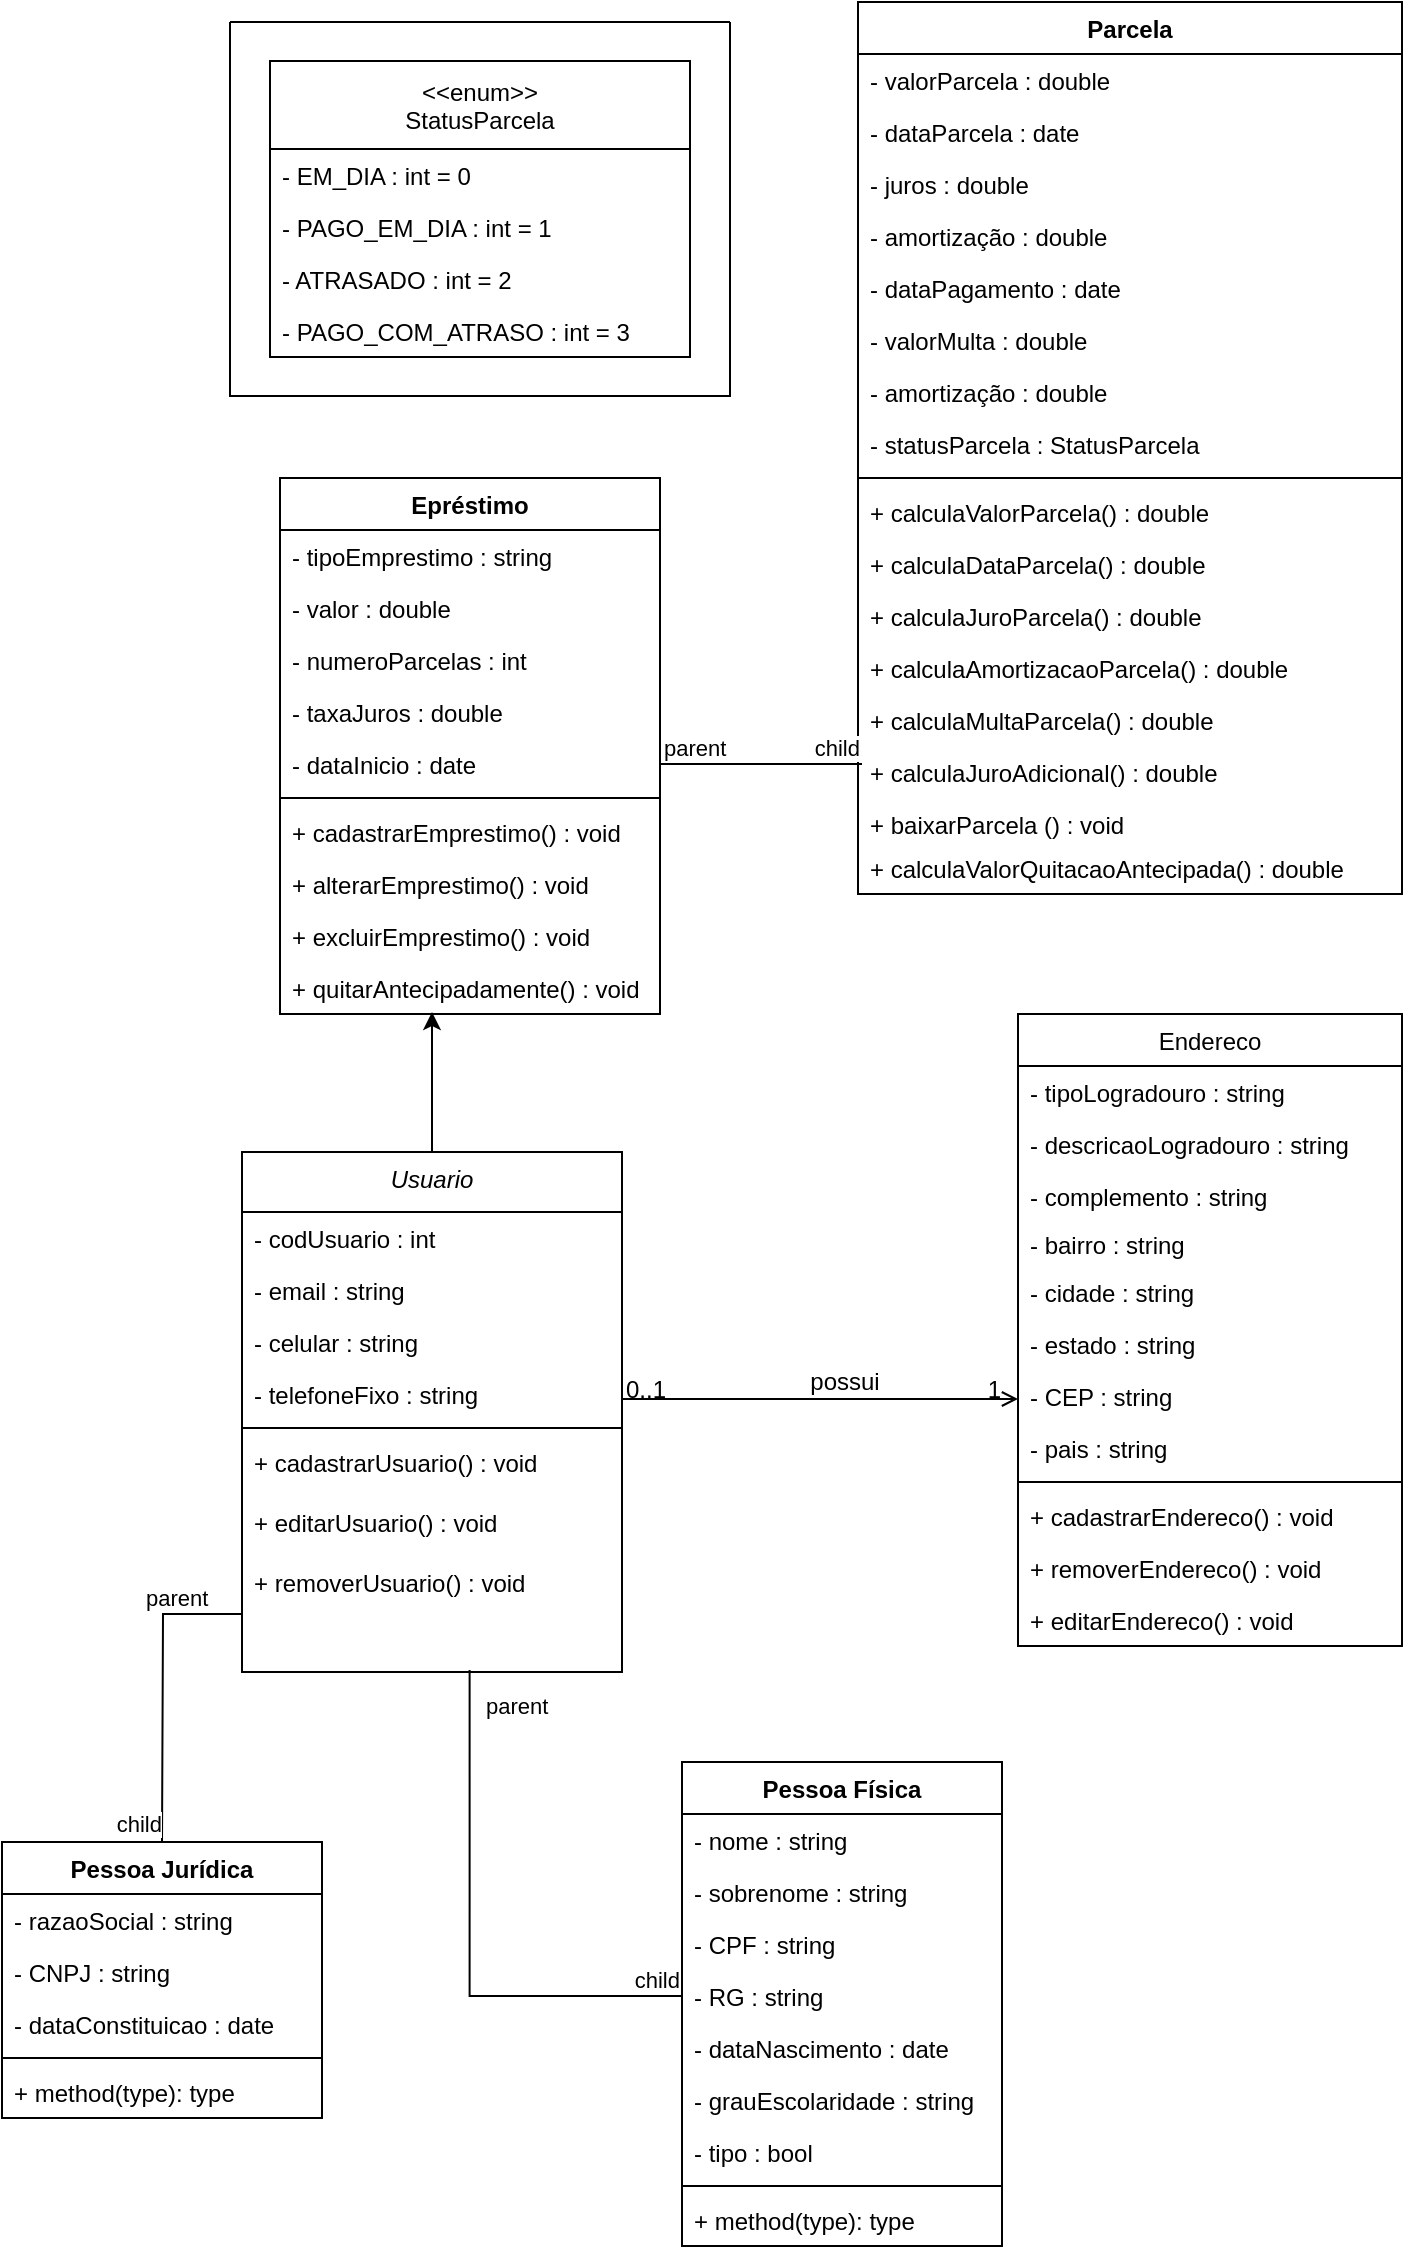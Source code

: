 <mxfile version="20.3.0" type="device"><diagram id="C5RBs43oDa-KdzZeNtuy" name="Page-1"><mxGraphModel dx="1585" dy="1071" grid="1" gridSize="10" guides="1" tooltips="1" connect="1" arrows="1" fold="1" page="1" pageScale="1" pageWidth="827" pageHeight="1169" math="0" shadow="0"><root><mxCell id="WIyWlLk6GJQsqaUBKTNV-0"/><mxCell id="WIyWlLk6GJQsqaUBKTNV-1" parent="WIyWlLk6GJQsqaUBKTNV-0"/><mxCell id="VuPrJuUqhK7-ZOrMeJwK-95" style="edgeStyle=orthogonalEdgeStyle;rounded=0;orthogonalLoop=1;jettySize=auto;html=1;entryX=0.4;entryY=0.962;entryDx=0;entryDy=0;entryPerimeter=0;" edge="1" parent="WIyWlLk6GJQsqaUBKTNV-1" source="zkfFHV4jXpPFQw0GAbJ--0" target="VuPrJuUqhK7-ZOrMeJwK-78"><mxGeometry relative="1" as="geometry"/></mxCell><mxCell id="zkfFHV4jXpPFQw0GAbJ--0" value="Usuario" style="swimlane;fontStyle=2;align=center;verticalAlign=top;childLayout=stackLayout;horizontal=1;startSize=30;horizontalStack=0;resizeParent=1;resizeLast=0;collapsible=1;marginBottom=0;rounded=0;shadow=0;strokeWidth=1;" parent="WIyWlLk6GJQsqaUBKTNV-1" vertex="1"><mxGeometry x="130" y="585" width="190" height="260" as="geometry"><mxRectangle x="230" y="140" width="160" height="26" as="alternateBounds"/></mxGeometry></mxCell><mxCell id="VuPrJuUqhK7-ZOrMeJwK-3" value="- codUsuario : int" style="text;align=left;verticalAlign=top;spacingLeft=4;spacingRight=4;overflow=hidden;rotatable=0;points=[[0,0.5],[1,0.5]];portConstraint=eastwest;" vertex="1" parent="zkfFHV4jXpPFQw0GAbJ--0"><mxGeometry y="30" width="190" height="26" as="geometry"/></mxCell><mxCell id="VuPrJuUqhK7-ZOrMeJwK-98" value="- email : string" style="text;align=left;verticalAlign=top;spacingLeft=4;spacingRight=4;overflow=hidden;rotatable=0;points=[[0,0.5],[1,0.5]];portConstraint=eastwest;" vertex="1" parent="zkfFHV4jXpPFQw0GAbJ--0"><mxGeometry y="56" width="190" height="26" as="geometry"/></mxCell><mxCell id="VuPrJuUqhK7-ZOrMeJwK-2" value="- celular : string" style="text;align=left;verticalAlign=top;spacingLeft=4;spacingRight=4;overflow=hidden;rotatable=0;points=[[0,0.5],[1,0.5]];portConstraint=eastwest;" vertex="1" parent="zkfFHV4jXpPFQw0GAbJ--0"><mxGeometry y="82" width="190" height="26" as="geometry"/></mxCell><mxCell id="VuPrJuUqhK7-ZOrMeJwK-9" value="- telefoneFixo : string" style="text;align=left;verticalAlign=top;spacingLeft=4;spacingRight=4;overflow=hidden;rotatable=0;points=[[0,0.5],[1,0.5]];portConstraint=eastwest;" vertex="1" parent="zkfFHV4jXpPFQw0GAbJ--0"><mxGeometry y="108" width="190" height="26" as="geometry"/></mxCell><mxCell id="zkfFHV4jXpPFQw0GAbJ--4" value="" style="line;html=1;strokeWidth=1;align=left;verticalAlign=middle;spacingTop=-1;spacingLeft=3;spacingRight=3;rotatable=0;labelPosition=right;points=[];portConstraint=eastwest;" parent="zkfFHV4jXpPFQw0GAbJ--0" vertex="1"><mxGeometry y="134" width="190" height="8" as="geometry"/></mxCell><mxCell id="zkfFHV4jXpPFQw0GAbJ--5" value="+ cadastrarUsuario() : void" style="text;align=left;verticalAlign=top;spacingLeft=4;spacingRight=4;overflow=hidden;rotatable=0;points=[[0,0.5],[1,0.5]];portConstraint=eastwest;" parent="zkfFHV4jXpPFQw0GAbJ--0" vertex="1"><mxGeometry y="142" width="190" height="30" as="geometry"/></mxCell><mxCell id="VuPrJuUqhK7-ZOrMeJwK-39" value="+ editarUsuario() : void" style="text;align=left;verticalAlign=top;spacingLeft=4;spacingRight=4;overflow=hidden;rotatable=0;points=[[0,0.5],[1,0.5]];portConstraint=eastwest;" vertex="1" parent="zkfFHV4jXpPFQw0GAbJ--0"><mxGeometry y="172" width="190" height="30" as="geometry"/></mxCell><mxCell id="VuPrJuUqhK7-ZOrMeJwK-40" value="+ removerUsuario() : void" style="text;align=left;verticalAlign=top;spacingLeft=4;spacingRight=4;overflow=hidden;rotatable=0;points=[[0,0.5],[1,0.5]];portConstraint=eastwest;" vertex="1" parent="zkfFHV4jXpPFQw0GAbJ--0"><mxGeometry y="202" width="190" height="58" as="geometry"/></mxCell><mxCell id="zkfFHV4jXpPFQw0GAbJ--17" value="Endereco" style="swimlane;fontStyle=0;align=center;verticalAlign=top;childLayout=stackLayout;horizontal=1;startSize=26;horizontalStack=0;resizeParent=1;resizeLast=0;collapsible=1;marginBottom=0;rounded=0;shadow=0;strokeWidth=1;" parent="WIyWlLk6GJQsqaUBKTNV-1" vertex="1"><mxGeometry x="518" y="516" width="192" height="316" as="geometry"><mxRectangle x="550" y="140" width="160" height="26" as="alternateBounds"/></mxGeometry></mxCell><mxCell id="VuPrJuUqhK7-ZOrMeJwK-48" value="- tipoLogradouro : string" style="text;align=left;verticalAlign=top;spacingLeft=4;spacingRight=4;overflow=hidden;rotatable=0;points=[[0,0.5],[1,0.5]];portConstraint=eastwest;" vertex="1" parent="zkfFHV4jXpPFQw0GAbJ--17"><mxGeometry y="26" width="192" height="26" as="geometry"/></mxCell><mxCell id="zkfFHV4jXpPFQw0GAbJ--18" value="- descricaoLogradouro : string" style="text;align=left;verticalAlign=top;spacingLeft=4;spacingRight=4;overflow=hidden;rotatable=0;points=[[0,0.5],[1,0.5]];portConstraint=eastwest;" parent="zkfFHV4jXpPFQw0GAbJ--17" vertex="1"><mxGeometry y="52" width="192" height="26" as="geometry"/></mxCell><mxCell id="VuPrJuUqhK7-ZOrMeJwK-44" value="- complemento : string" style="text;align=left;verticalAlign=top;spacingLeft=4;spacingRight=4;overflow=hidden;rotatable=0;points=[[0,0.5],[1,0.5]];portConstraint=eastwest;" vertex="1" parent="zkfFHV4jXpPFQw0GAbJ--17"><mxGeometry y="78" width="192" height="24" as="geometry"/></mxCell><mxCell id="VuPrJuUqhK7-ZOrMeJwK-45" value="- bairro : string" style="text;align=left;verticalAlign=top;spacingLeft=4;spacingRight=4;overflow=hidden;rotatable=0;points=[[0,0.5],[1,0.5]];portConstraint=eastwest;" vertex="1" parent="zkfFHV4jXpPFQw0GAbJ--17"><mxGeometry y="102" width="192" height="24" as="geometry"/></mxCell><mxCell id="zkfFHV4jXpPFQw0GAbJ--19" value="- cidade : string" style="text;align=left;verticalAlign=top;spacingLeft=4;spacingRight=4;overflow=hidden;rotatable=0;points=[[0,0.5],[1,0.5]];portConstraint=eastwest;rounded=0;shadow=0;html=0;" parent="zkfFHV4jXpPFQw0GAbJ--17" vertex="1"><mxGeometry y="126" width="192" height="26" as="geometry"/></mxCell><mxCell id="zkfFHV4jXpPFQw0GAbJ--20" value="- estado : string" style="text;align=left;verticalAlign=top;spacingLeft=4;spacingRight=4;overflow=hidden;rotatable=0;points=[[0,0.5],[1,0.5]];portConstraint=eastwest;rounded=0;shadow=0;html=0;" parent="zkfFHV4jXpPFQw0GAbJ--17" vertex="1"><mxGeometry y="152" width="192" height="26" as="geometry"/></mxCell><mxCell id="zkfFHV4jXpPFQw0GAbJ--21" value="- CEP : string" style="text;align=left;verticalAlign=top;spacingLeft=4;spacingRight=4;overflow=hidden;rotatable=0;points=[[0,0.5],[1,0.5]];portConstraint=eastwest;rounded=0;shadow=0;html=0;" parent="zkfFHV4jXpPFQw0GAbJ--17" vertex="1"><mxGeometry y="178" width="192" height="26" as="geometry"/></mxCell><mxCell id="zkfFHV4jXpPFQw0GAbJ--22" value="- pais : string" style="text;align=left;verticalAlign=top;spacingLeft=4;spacingRight=4;overflow=hidden;rotatable=0;points=[[0,0.5],[1,0.5]];portConstraint=eastwest;rounded=0;shadow=0;html=0;" parent="zkfFHV4jXpPFQw0GAbJ--17" vertex="1"><mxGeometry y="204" width="192" height="26" as="geometry"/></mxCell><mxCell id="zkfFHV4jXpPFQw0GAbJ--23" value="" style="line;html=1;strokeWidth=1;align=left;verticalAlign=middle;spacingTop=-1;spacingLeft=3;spacingRight=3;rotatable=0;labelPosition=right;points=[];portConstraint=eastwest;" parent="zkfFHV4jXpPFQw0GAbJ--17" vertex="1"><mxGeometry y="230" width="192" height="8" as="geometry"/></mxCell><mxCell id="zkfFHV4jXpPFQw0GAbJ--24" value="+ cadastrarEndereco() : void" style="text;align=left;verticalAlign=top;spacingLeft=4;spacingRight=4;overflow=hidden;rotatable=0;points=[[0,0.5],[1,0.5]];portConstraint=eastwest;" parent="zkfFHV4jXpPFQw0GAbJ--17" vertex="1"><mxGeometry y="238" width="192" height="26" as="geometry"/></mxCell><mxCell id="zkfFHV4jXpPFQw0GAbJ--25" value="+ removerEndereco() : void" style="text;align=left;verticalAlign=top;spacingLeft=4;spacingRight=4;overflow=hidden;rotatable=0;points=[[0,0.5],[1,0.5]];portConstraint=eastwest;" parent="zkfFHV4jXpPFQw0GAbJ--17" vertex="1"><mxGeometry y="264" width="192" height="26" as="geometry"/></mxCell><mxCell id="VuPrJuUqhK7-ZOrMeJwK-49" value="+ editarEndereco() : void" style="text;align=left;verticalAlign=top;spacingLeft=4;spacingRight=4;overflow=hidden;rotatable=0;points=[[0,0.5],[1,0.5]];portConstraint=eastwest;" vertex="1" parent="zkfFHV4jXpPFQw0GAbJ--17"><mxGeometry y="290" width="192" height="26" as="geometry"/></mxCell><mxCell id="zkfFHV4jXpPFQw0GAbJ--26" value="" style="endArrow=open;shadow=0;strokeWidth=1;rounded=0;endFill=1;edgeStyle=elbowEdgeStyle;elbow=vertical;" parent="WIyWlLk6GJQsqaUBKTNV-1" source="zkfFHV4jXpPFQw0GAbJ--0" target="zkfFHV4jXpPFQw0GAbJ--17" edge="1"><mxGeometry x="0.5" y="41" relative="1" as="geometry"><mxPoint x="330" y="657" as="sourcePoint"/><mxPoint x="490" y="657" as="targetPoint"/><mxPoint x="-40" y="32" as="offset"/></mxGeometry></mxCell><mxCell id="zkfFHV4jXpPFQw0GAbJ--27" value="0..1" style="resizable=0;align=left;verticalAlign=bottom;labelBackgroundColor=none;fontSize=12;" parent="zkfFHV4jXpPFQw0GAbJ--26" connectable="0" vertex="1"><mxGeometry x="-1" relative="1" as="geometry"><mxPoint y="4" as="offset"/></mxGeometry></mxCell><mxCell id="zkfFHV4jXpPFQw0GAbJ--28" value="1" style="resizable=0;align=right;verticalAlign=bottom;labelBackgroundColor=none;fontSize=12;" parent="zkfFHV4jXpPFQw0GAbJ--26" connectable="0" vertex="1"><mxGeometry x="1" relative="1" as="geometry"><mxPoint x="-7" y="4" as="offset"/></mxGeometry></mxCell><mxCell id="zkfFHV4jXpPFQw0GAbJ--29" value="possui" style="text;html=1;resizable=0;points=[];;align=center;verticalAlign=middle;labelBackgroundColor=none;rounded=0;shadow=0;strokeWidth=1;fontSize=12;" parent="zkfFHV4jXpPFQw0GAbJ--26" vertex="1" connectable="0"><mxGeometry x="0.5" y="49" relative="1" as="geometry"><mxPoint x="-38" y="40" as="offset"/></mxGeometry></mxCell><mxCell id="VuPrJuUqhK7-ZOrMeJwK-24" value="Pessoa Jurídica" style="swimlane;fontStyle=1;align=center;verticalAlign=top;childLayout=stackLayout;horizontal=1;startSize=26;horizontalStack=0;resizeParent=1;resizeParentMax=0;resizeLast=0;collapsible=1;marginBottom=0;" vertex="1" parent="WIyWlLk6GJQsqaUBKTNV-1"><mxGeometry x="10" y="930" width="160" height="138" as="geometry"/></mxCell><mxCell id="VuPrJuUqhK7-ZOrMeJwK-38" value="- razaoSocial : string" style="text;strokeColor=none;fillColor=none;align=left;verticalAlign=top;spacingLeft=4;spacingRight=4;overflow=hidden;rotatable=0;points=[[0,0.5],[1,0.5]];portConstraint=eastwest;" vertex="1" parent="VuPrJuUqhK7-ZOrMeJwK-24"><mxGeometry y="26" width="160" height="26" as="geometry"/></mxCell><mxCell id="VuPrJuUqhK7-ZOrMeJwK-34" value="- CNPJ : string" style="text;strokeColor=none;fillColor=none;align=left;verticalAlign=top;spacingLeft=4;spacingRight=4;overflow=hidden;rotatable=0;points=[[0,0.5],[1,0.5]];portConstraint=eastwest;" vertex="1" parent="VuPrJuUqhK7-ZOrMeJwK-24"><mxGeometry y="52" width="160" height="26" as="geometry"/></mxCell><mxCell id="VuPrJuUqhK7-ZOrMeJwK-25" value="- dataConstituicao : date" style="text;strokeColor=none;fillColor=none;align=left;verticalAlign=top;spacingLeft=4;spacingRight=4;overflow=hidden;rotatable=0;points=[[0,0.5],[1,0.5]];portConstraint=eastwest;" vertex="1" parent="VuPrJuUqhK7-ZOrMeJwK-24"><mxGeometry y="78" width="160" height="26" as="geometry"/></mxCell><mxCell id="VuPrJuUqhK7-ZOrMeJwK-26" value="" style="line;strokeWidth=1;fillColor=none;align=left;verticalAlign=middle;spacingTop=-1;spacingLeft=3;spacingRight=3;rotatable=0;labelPosition=right;points=[];portConstraint=eastwest;strokeColor=inherit;" vertex="1" parent="VuPrJuUqhK7-ZOrMeJwK-24"><mxGeometry y="104" width="160" height="8" as="geometry"/></mxCell><mxCell id="VuPrJuUqhK7-ZOrMeJwK-27" value="+ method(type): type" style="text;strokeColor=none;fillColor=none;align=left;verticalAlign=top;spacingLeft=4;spacingRight=4;overflow=hidden;rotatable=0;points=[[0,0.5],[1,0.5]];portConstraint=eastwest;" vertex="1" parent="VuPrJuUqhK7-ZOrMeJwK-24"><mxGeometry y="112" width="160" height="26" as="geometry"/></mxCell><mxCell id="VuPrJuUqhK7-ZOrMeJwK-28" value="Pessoa Física" style="swimlane;fontStyle=1;align=center;verticalAlign=top;childLayout=stackLayout;horizontal=1;startSize=26;horizontalStack=0;resizeParent=1;resizeParentMax=0;resizeLast=0;collapsible=1;marginBottom=0;" vertex="1" parent="WIyWlLk6GJQsqaUBKTNV-1"><mxGeometry x="350" y="890" width="160" height="242" as="geometry"/></mxCell><mxCell id="VuPrJuUqhK7-ZOrMeJwK-32" value="- nome : string" style="text;strokeColor=none;fillColor=none;align=left;verticalAlign=top;spacingLeft=4;spacingRight=4;overflow=hidden;rotatable=0;points=[[0,0.5],[1,0.5]];portConstraint=eastwest;" vertex="1" parent="VuPrJuUqhK7-ZOrMeJwK-28"><mxGeometry y="26" width="160" height="26" as="geometry"/></mxCell><mxCell id="VuPrJuUqhK7-ZOrMeJwK-37" value="- sobrenome : string" style="text;strokeColor=none;fillColor=none;align=left;verticalAlign=top;spacingLeft=4;spacingRight=4;overflow=hidden;rotatable=0;points=[[0,0.5],[1,0.5]];portConstraint=eastwest;" vertex="1" parent="VuPrJuUqhK7-ZOrMeJwK-28"><mxGeometry y="52" width="160" height="26" as="geometry"/></mxCell><mxCell id="VuPrJuUqhK7-ZOrMeJwK-36" value="- CPF : string" style="text;strokeColor=none;fillColor=none;align=left;verticalAlign=top;spacingLeft=4;spacingRight=4;overflow=hidden;rotatable=0;points=[[0,0.5],[1,0.5]];portConstraint=eastwest;" vertex="1" parent="VuPrJuUqhK7-ZOrMeJwK-28"><mxGeometry y="78" width="160" height="26" as="geometry"/></mxCell><mxCell id="VuPrJuUqhK7-ZOrMeJwK-33" value="- RG : string" style="text;strokeColor=none;fillColor=none;align=left;verticalAlign=top;spacingLeft=4;spacingRight=4;overflow=hidden;rotatable=0;points=[[0,0.5],[1,0.5]];portConstraint=eastwest;" vertex="1" parent="VuPrJuUqhK7-ZOrMeJwK-28"><mxGeometry y="104" width="160" height="26" as="geometry"/></mxCell><mxCell id="VuPrJuUqhK7-ZOrMeJwK-35" value="- dataNascimento : date" style="text;strokeColor=none;fillColor=none;align=left;verticalAlign=top;spacingLeft=4;spacingRight=4;overflow=hidden;rotatable=0;points=[[0,0.5],[1,0.5]];portConstraint=eastwest;" vertex="1" parent="VuPrJuUqhK7-ZOrMeJwK-28"><mxGeometry y="130" width="160" height="26" as="geometry"/></mxCell><mxCell id="VuPrJuUqhK7-ZOrMeJwK-63" value="- grauEscolaridade : string" style="text;strokeColor=none;fillColor=none;align=left;verticalAlign=top;spacingLeft=4;spacingRight=4;overflow=hidden;rotatable=0;points=[[0,0.5],[1,0.5]];portConstraint=eastwest;" vertex="1" parent="VuPrJuUqhK7-ZOrMeJwK-28"><mxGeometry y="156" width="160" height="26" as="geometry"/></mxCell><mxCell id="VuPrJuUqhK7-ZOrMeJwK-29" value="- tipo : bool" style="text;strokeColor=none;fillColor=none;align=left;verticalAlign=top;spacingLeft=4;spacingRight=4;overflow=hidden;rotatable=0;points=[[0,0.5],[1,0.5]];portConstraint=eastwest;" vertex="1" parent="VuPrJuUqhK7-ZOrMeJwK-28"><mxGeometry y="182" width="160" height="26" as="geometry"/></mxCell><mxCell id="VuPrJuUqhK7-ZOrMeJwK-30" value="" style="line;strokeWidth=1;fillColor=none;align=left;verticalAlign=middle;spacingTop=-1;spacingLeft=3;spacingRight=3;rotatable=0;labelPosition=right;points=[];portConstraint=eastwest;strokeColor=inherit;" vertex="1" parent="VuPrJuUqhK7-ZOrMeJwK-28"><mxGeometry y="208" width="160" height="8" as="geometry"/></mxCell><mxCell id="VuPrJuUqhK7-ZOrMeJwK-31" value="+ method(type): type" style="text;strokeColor=none;fillColor=none;align=left;verticalAlign=top;spacingLeft=4;spacingRight=4;overflow=hidden;rotatable=0;points=[[0,0.5],[1,0.5]];portConstraint=eastwest;" vertex="1" parent="VuPrJuUqhK7-ZOrMeJwK-28"><mxGeometry y="216" width="160" height="26" as="geometry"/></mxCell><mxCell id="VuPrJuUqhK7-ZOrMeJwK-52" value="Epréstimo" style="swimlane;fontStyle=1;align=center;verticalAlign=top;childLayout=stackLayout;horizontal=1;startSize=26;horizontalStack=0;resizeParent=1;resizeParentMax=0;resizeLast=0;collapsible=1;marginBottom=0;" vertex="1" parent="WIyWlLk6GJQsqaUBKTNV-1"><mxGeometry x="149" y="248" width="190" height="268" as="geometry"/></mxCell><mxCell id="VuPrJuUqhK7-ZOrMeJwK-53" value="- tipoEmprestimo : string" style="text;strokeColor=none;fillColor=none;align=left;verticalAlign=top;spacingLeft=4;spacingRight=4;overflow=hidden;rotatable=0;points=[[0,0.5],[1,0.5]];portConstraint=eastwest;" vertex="1" parent="VuPrJuUqhK7-ZOrMeJwK-52"><mxGeometry y="26" width="190" height="26" as="geometry"/></mxCell><mxCell id="VuPrJuUqhK7-ZOrMeJwK-58" value="- valor : double " style="text;strokeColor=none;fillColor=none;align=left;verticalAlign=top;spacingLeft=4;spacingRight=4;overflow=hidden;rotatable=0;points=[[0,0.5],[1,0.5]];portConstraint=eastwest;" vertex="1" parent="VuPrJuUqhK7-ZOrMeJwK-52"><mxGeometry y="52" width="190" height="26" as="geometry"/></mxCell><mxCell id="VuPrJuUqhK7-ZOrMeJwK-59" value="- numeroParcelas : int" style="text;strokeColor=none;fillColor=none;align=left;verticalAlign=top;spacingLeft=4;spacingRight=4;overflow=hidden;rotatable=0;points=[[0,0.5],[1,0.5]];portConstraint=eastwest;" vertex="1" parent="VuPrJuUqhK7-ZOrMeJwK-52"><mxGeometry y="78" width="190" height="26" as="geometry"/></mxCell><mxCell id="VuPrJuUqhK7-ZOrMeJwK-62" value="- taxaJuros : double" style="text;strokeColor=none;fillColor=none;align=left;verticalAlign=top;spacingLeft=4;spacingRight=4;overflow=hidden;rotatable=0;points=[[0,0.5],[1,0.5]];portConstraint=eastwest;" vertex="1" parent="VuPrJuUqhK7-ZOrMeJwK-52"><mxGeometry y="104" width="190" height="26" as="geometry"/></mxCell><mxCell id="VuPrJuUqhK7-ZOrMeJwK-60" value="- dataInicio : date" style="text;strokeColor=none;fillColor=none;align=left;verticalAlign=top;spacingLeft=4;spacingRight=4;overflow=hidden;rotatable=0;points=[[0,0.5],[1,0.5]];portConstraint=eastwest;" vertex="1" parent="VuPrJuUqhK7-ZOrMeJwK-52"><mxGeometry y="130" width="190" height="26" as="geometry"/></mxCell><mxCell id="VuPrJuUqhK7-ZOrMeJwK-54" value="" style="line;strokeWidth=1;fillColor=none;align=left;verticalAlign=middle;spacingTop=-1;spacingLeft=3;spacingRight=3;rotatable=0;labelPosition=right;points=[];portConstraint=eastwest;strokeColor=inherit;" vertex="1" parent="VuPrJuUqhK7-ZOrMeJwK-52"><mxGeometry y="156" width="190" height="8" as="geometry"/></mxCell><mxCell id="VuPrJuUqhK7-ZOrMeJwK-55" value="+ cadastrarEmprestimo() : void" style="text;strokeColor=none;fillColor=none;align=left;verticalAlign=top;spacingLeft=4;spacingRight=4;overflow=hidden;rotatable=0;points=[[0,0.5],[1,0.5]];portConstraint=eastwest;" vertex="1" parent="VuPrJuUqhK7-ZOrMeJwK-52"><mxGeometry y="164" width="190" height="26" as="geometry"/></mxCell><mxCell id="VuPrJuUqhK7-ZOrMeJwK-77" value="+ alterarEmprestimo() : void" style="text;strokeColor=none;fillColor=none;align=left;verticalAlign=top;spacingLeft=4;spacingRight=4;overflow=hidden;rotatable=0;points=[[0,0.5],[1,0.5]];portConstraint=eastwest;" vertex="1" parent="VuPrJuUqhK7-ZOrMeJwK-52"><mxGeometry y="190" width="190" height="26" as="geometry"/></mxCell><mxCell id="VuPrJuUqhK7-ZOrMeJwK-97" value="+ excluirEmprestimo() : void" style="text;strokeColor=none;fillColor=none;align=left;verticalAlign=top;spacingLeft=4;spacingRight=4;overflow=hidden;rotatable=0;points=[[0,0.5],[1,0.5]];portConstraint=eastwest;" vertex="1" parent="VuPrJuUqhK7-ZOrMeJwK-52"><mxGeometry y="216" width="190" height="26" as="geometry"/></mxCell><mxCell id="VuPrJuUqhK7-ZOrMeJwK-78" value="+ quitarAntecipadamente() : void" style="text;strokeColor=none;fillColor=none;align=left;verticalAlign=top;spacingLeft=4;spacingRight=4;overflow=hidden;rotatable=0;points=[[0,0.5],[1,0.5]];portConstraint=eastwest;" vertex="1" parent="VuPrJuUqhK7-ZOrMeJwK-52"><mxGeometry y="242" width="190" height="26" as="geometry"/></mxCell><mxCell id="VuPrJuUqhK7-ZOrMeJwK-64" value="Parcela" style="swimlane;fontStyle=1;align=center;verticalAlign=top;childLayout=stackLayout;horizontal=1;startSize=26;horizontalStack=0;resizeParent=1;resizeParentMax=0;resizeLast=0;collapsible=1;marginBottom=0;" vertex="1" parent="WIyWlLk6GJQsqaUBKTNV-1"><mxGeometry x="438" y="10" width="272" height="446" as="geometry"/></mxCell><mxCell id="VuPrJuUqhK7-ZOrMeJwK-57" value="- valorParcela : double &#10;" style="text;strokeColor=none;fillColor=none;align=left;verticalAlign=top;spacingLeft=4;spacingRight=4;overflow=hidden;rotatable=0;points=[[0,0.5],[1,0.5]];portConstraint=eastwest;" vertex="1" parent="VuPrJuUqhK7-ZOrMeJwK-64"><mxGeometry y="26" width="272" height="26" as="geometry"/></mxCell><mxCell id="VuPrJuUqhK7-ZOrMeJwK-61" value="- dataParcela : date" style="text;strokeColor=none;fillColor=none;align=left;verticalAlign=top;spacingLeft=4;spacingRight=4;overflow=hidden;rotatable=0;points=[[0,0.5],[1,0.5]];portConstraint=eastwest;" vertex="1" parent="VuPrJuUqhK7-ZOrMeJwK-64"><mxGeometry y="52" width="272" height="26" as="geometry"/></mxCell><mxCell id="VuPrJuUqhK7-ZOrMeJwK-67" value="- juros : double" style="text;strokeColor=none;fillColor=none;align=left;verticalAlign=top;spacingLeft=4;spacingRight=4;overflow=hidden;rotatable=0;points=[[0,0.5],[1,0.5]];portConstraint=eastwest;" vertex="1" parent="VuPrJuUqhK7-ZOrMeJwK-64"><mxGeometry y="78" width="272" height="26" as="geometry"/></mxCell><mxCell id="VuPrJuUqhK7-ZOrMeJwK-68" value="- amortização : double" style="text;strokeColor=none;fillColor=none;align=left;verticalAlign=top;spacingLeft=4;spacingRight=4;overflow=hidden;rotatable=0;points=[[0,0.5],[1,0.5]];portConstraint=eastwest;" vertex="1" parent="VuPrJuUqhK7-ZOrMeJwK-64"><mxGeometry y="104" width="272" height="26" as="geometry"/></mxCell><mxCell id="VuPrJuUqhK7-ZOrMeJwK-74" value="- dataPagamento : date" style="text;strokeColor=none;fillColor=none;align=left;verticalAlign=top;spacingLeft=4;spacingRight=4;overflow=hidden;rotatable=0;points=[[0,0.5],[1,0.5]];portConstraint=eastwest;" vertex="1" parent="VuPrJuUqhK7-ZOrMeJwK-64"><mxGeometry y="130" width="272" height="26" as="geometry"/></mxCell><mxCell id="VuPrJuUqhK7-ZOrMeJwK-71" value="- valorMulta : double" style="text;strokeColor=none;fillColor=none;align=left;verticalAlign=top;spacingLeft=4;spacingRight=4;overflow=hidden;rotatable=0;points=[[0,0.5],[1,0.5]];portConstraint=eastwest;" vertex="1" parent="VuPrJuUqhK7-ZOrMeJwK-64"><mxGeometry y="156" width="272" height="26" as="geometry"/></mxCell><mxCell id="VuPrJuUqhK7-ZOrMeJwK-87" value="- amortização : double" style="text;strokeColor=none;fillColor=none;align=left;verticalAlign=top;spacingLeft=4;spacingRight=4;overflow=hidden;rotatable=0;points=[[0,0.5],[1,0.5]];portConstraint=eastwest;" vertex="1" parent="VuPrJuUqhK7-ZOrMeJwK-64"><mxGeometry y="182" width="272" height="26" as="geometry"/></mxCell><mxCell id="VuPrJuUqhK7-ZOrMeJwK-79" value="- statusParcela : StatusParcela" style="text;strokeColor=none;fillColor=none;align=left;verticalAlign=top;spacingLeft=4;spacingRight=4;overflow=hidden;rotatable=0;points=[[0,0.5],[1,0.5]];portConstraint=eastwest;" vertex="1" parent="VuPrJuUqhK7-ZOrMeJwK-64"><mxGeometry y="208" width="272" height="26" as="geometry"/></mxCell><mxCell id="VuPrJuUqhK7-ZOrMeJwK-72" value="" style="line;strokeWidth=1;fillColor=none;align=left;verticalAlign=middle;spacingTop=-1;spacingLeft=3;spacingRight=3;rotatable=0;labelPosition=right;points=[];portConstraint=eastwest;strokeColor=inherit;" vertex="1" parent="VuPrJuUqhK7-ZOrMeJwK-64"><mxGeometry y="234" width="272" height="8" as="geometry"/></mxCell><mxCell id="VuPrJuUqhK7-ZOrMeJwK-80" value="+ calculaValorParcela() : double" style="text;strokeColor=none;fillColor=none;align=left;verticalAlign=top;spacingLeft=4;spacingRight=4;overflow=hidden;rotatable=0;points=[[0,0.5],[1,0.5]];portConstraint=eastwest;" vertex="1" parent="VuPrJuUqhK7-ZOrMeJwK-64"><mxGeometry y="242" width="272" height="26" as="geometry"/></mxCell><mxCell id="VuPrJuUqhK7-ZOrMeJwK-81" value="+ calculaDataParcela() : double" style="text;strokeColor=none;fillColor=none;align=left;verticalAlign=top;spacingLeft=4;spacingRight=4;overflow=hidden;rotatable=0;points=[[0,0.5],[1,0.5]];portConstraint=eastwest;" vertex="1" parent="VuPrJuUqhK7-ZOrMeJwK-64"><mxGeometry y="268" width="272" height="26" as="geometry"/></mxCell><mxCell id="VuPrJuUqhK7-ZOrMeJwK-83" value="+ calculaJuroParcela() : double" style="text;strokeColor=none;fillColor=none;align=left;verticalAlign=top;spacingLeft=4;spacingRight=4;overflow=hidden;rotatable=0;points=[[0,0.5],[1,0.5]];portConstraint=eastwest;" vertex="1" parent="VuPrJuUqhK7-ZOrMeJwK-64"><mxGeometry y="294" width="272" height="26" as="geometry"/></mxCell><mxCell id="VuPrJuUqhK7-ZOrMeJwK-85" value="+ calculaAmortizacaoParcela() : double" style="text;strokeColor=none;fillColor=none;align=left;verticalAlign=top;spacingLeft=4;spacingRight=4;overflow=hidden;rotatable=0;points=[[0,0.5],[1,0.5]];portConstraint=eastwest;" vertex="1" parent="VuPrJuUqhK7-ZOrMeJwK-64"><mxGeometry y="320" width="272" height="26" as="geometry"/></mxCell><mxCell id="VuPrJuUqhK7-ZOrMeJwK-82" value="+ calculaMultaParcela() : double" style="text;strokeColor=none;fillColor=none;align=left;verticalAlign=top;spacingLeft=4;spacingRight=4;overflow=hidden;rotatable=0;points=[[0,0.5],[1,0.5]];portConstraint=eastwest;" vertex="1" parent="VuPrJuUqhK7-ZOrMeJwK-64"><mxGeometry y="346" width="272" height="26" as="geometry"/></mxCell><mxCell id="VuPrJuUqhK7-ZOrMeJwK-86" value="+ calculaJuroAdicional() : double" style="text;strokeColor=none;fillColor=none;align=left;verticalAlign=top;spacingLeft=4;spacingRight=4;overflow=hidden;rotatable=0;points=[[0,0.5],[1,0.5]];portConstraint=eastwest;" vertex="1" parent="VuPrJuUqhK7-ZOrMeJwK-64"><mxGeometry y="372" width="272" height="26" as="geometry"/></mxCell><mxCell id="VuPrJuUqhK7-ZOrMeJwK-73" value="+ baixarParcela () : void" style="text;strokeColor=none;fillColor=none;align=left;verticalAlign=top;spacingLeft=4;spacingRight=4;overflow=hidden;rotatable=0;points=[[0,0.5],[1,0.5]];portConstraint=eastwest;" vertex="1" parent="VuPrJuUqhK7-ZOrMeJwK-64"><mxGeometry y="398" width="272" height="22" as="geometry"/></mxCell><mxCell id="VuPrJuUqhK7-ZOrMeJwK-96" value="+ calculaValorQuitacaoAntecipada() : double" style="text;strokeColor=none;fillColor=none;align=left;verticalAlign=top;spacingLeft=4;spacingRight=4;overflow=hidden;rotatable=0;points=[[0,0.5],[1,0.5]];portConstraint=eastwest;" vertex="1" parent="VuPrJuUqhK7-ZOrMeJwK-64"><mxGeometry y="420" width="272" height="26" as="geometry"/></mxCell><mxCell id="VuPrJuUqhK7-ZOrMeJwK-94" value="" style="swimlane;startSize=0;" vertex="1" parent="WIyWlLk6GJQsqaUBKTNV-1"><mxGeometry x="124" y="20" width="250" height="187" as="geometry"/></mxCell><mxCell id="VuPrJuUqhK7-ZOrMeJwK-88" value="&lt;&lt;enum&gt;&gt;&#10;StatusParcela" style="swimlane;fontStyle=0;childLayout=stackLayout;horizontal=1;startSize=44;fillColor=none;horizontalStack=0;resizeParent=1;resizeParentMax=0;resizeLast=0;collapsible=1;marginBottom=0;" vertex="1" parent="VuPrJuUqhK7-ZOrMeJwK-94"><mxGeometry x="20" y="19.5" width="210" height="148" as="geometry"/></mxCell><mxCell id="VuPrJuUqhK7-ZOrMeJwK-89" value="- EM_DIA : int = 0" style="text;strokeColor=none;fillColor=none;align=left;verticalAlign=top;spacingLeft=4;spacingRight=4;overflow=hidden;rotatable=0;points=[[0,0.5],[1,0.5]];portConstraint=eastwest;" vertex="1" parent="VuPrJuUqhK7-ZOrMeJwK-88"><mxGeometry y="44" width="210" height="26" as="geometry"/></mxCell><mxCell id="VuPrJuUqhK7-ZOrMeJwK-91" value="- PAGO_EM_DIA : int = 1" style="text;strokeColor=none;fillColor=none;align=left;verticalAlign=top;spacingLeft=4;spacingRight=4;overflow=hidden;rotatable=0;points=[[0,0.5],[1,0.5]];portConstraint=eastwest;" vertex="1" parent="VuPrJuUqhK7-ZOrMeJwK-88"><mxGeometry y="70" width="210" height="26" as="geometry"/></mxCell><mxCell id="VuPrJuUqhK7-ZOrMeJwK-90" value="- ATRASADO : int = 2" style="text;strokeColor=none;fillColor=none;align=left;verticalAlign=top;spacingLeft=4;spacingRight=4;overflow=hidden;rotatable=0;points=[[0,0.5],[1,0.5]];portConstraint=eastwest;" vertex="1" parent="VuPrJuUqhK7-ZOrMeJwK-88"><mxGeometry y="96" width="210" height="26" as="geometry"/></mxCell><mxCell id="VuPrJuUqhK7-ZOrMeJwK-92" value="- PAGO_COM_ATRASO : int = 3" style="text;strokeColor=none;fillColor=none;align=left;verticalAlign=top;spacingLeft=4;spacingRight=4;overflow=hidden;rotatable=0;points=[[0,0.5],[1,0.5]];portConstraint=eastwest;" vertex="1" parent="VuPrJuUqhK7-ZOrMeJwK-88"><mxGeometry y="122" width="210" height="26" as="geometry"/></mxCell><mxCell id="VuPrJuUqhK7-ZOrMeJwK-103" value="" style="endArrow=none;html=1;edgeStyle=orthogonalEdgeStyle;rounded=0;exitX=1;exitY=0.5;exitDx=0;exitDy=0;" edge="1" parent="WIyWlLk6GJQsqaUBKTNV-1" source="VuPrJuUqhK7-ZOrMeJwK-60"><mxGeometry relative="1" as="geometry"><mxPoint x="650" y="520" as="sourcePoint"/><mxPoint x="440" y="391" as="targetPoint"/></mxGeometry></mxCell><mxCell id="VuPrJuUqhK7-ZOrMeJwK-104" value="parent" style="edgeLabel;resizable=0;html=1;align=left;verticalAlign=bottom;" connectable="0" vertex="1" parent="VuPrJuUqhK7-ZOrMeJwK-103"><mxGeometry x="-1" relative="1" as="geometry"/></mxCell><mxCell id="VuPrJuUqhK7-ZOrMeJwK-105" value="child" style="edgeLabel;resizable=0;html=1;align=right;verticalAlign=bottom;" connectable="0" vertex="1" parent="VuPrJuUqhK7-ZOrMeJwK-103"><mxGeometry x="1" relative="1" as="geometry"/></mxCell><mxCell id="VuPrJuUqhK7-ZOrMeJwK-106" value="" style="endArrow=none;html=1;edgeStyle=orthogonalEdgeStyle;rounded=0;entryX=0;entryY=0.5;entryDx=0;entryDy=0;exitX=0.599;exitY=0.983;exitDx=0;exitDy=0;exitPerimeter=0;" edge="1" parent="WIyWlLk6GJQsqaUBKTNV-1" source="VuPrJuUqhK7-ZOrMeJwK-40" target="VuPrJuUqhK7-ZOrMeJwK-33"><mxGeometry relative="1" as="geometry"><mxPoint x="30" y="880" as="sourcePoint"/><mxPoint x="190" y="880" as="targetPoint"/></mxGeometry></mxCell><mxCell id="VuPrJuUqhK7-ZOrMeJwK-107" value="parent" style="edgeLabel;resizable=0;html=1;align=left;verticalAlign=bottom;" connectable="0" vertex="1" parent="VuPrJuUqhK7-ZOrMeJwK-106"><mxGeometry x="-1" relative="1" as="geometry"><mxPoint x="6" y="26" as="offset"/></mxGeometry></mxCell><mxCell id="VuPrJuUqhK7-ZOrMeJwK-108" value="child" style="edgeLabel;resizable=0;html=1;align=right;verticalAlign=bottom;" connectable="0" vertex="1" parent="VuPrJuUqhK7-ZOrMeJwK-106"><mxGeometry x="1" relative="1" as="geometry"/></mxCell><mxCell id="VuPrJuUqhK7-ZOrMeJwK-109" value="" style="endArrow=none;html=1;edgeStyle=orthogonalEdgeStyle;rounded=0;exitX=0;exitY=0.5;exitDx=0;exitDy=0;" edge="1" parent="WIyWlLk6GJQsqaUBKTNV-1" source="VuPrJuUqhK7-ZOrMeJwK-40"><mxGeometry relative="1" as="geometry"><mxPoint x="80" y="770" as="sourcePoint"/><mxPoint x="90" y="930" as="targetPoint"/></mxGeometry></mxCell><mxCell id="VuPrJuUqhK7-ZOrMeJwK-110" value="parent" style="edgeLabel;resizable=0;html=1;align=left;verticalAlign=bottom;" connectable="0" vertex="1" parent="VuPrJuUqhK7-ZOrMeJwK-109"><mxGeometry x="-1" relative="1" as="geometry"><mxPoint x="-50" as="offset"/></mxGeometry></mxCell><mxCell id="VuPrJuUqhK7-ZOrMeJwK-111" value="child" style="edgeLabel;resizable=0;html=1;align=right;verticalAlign=bottom;" connectable="0" vertex="1" parent="VuPrJuUqhK7-ZOrMeJwK-109"><mxGeometry x="1" relative="1" as="geometry"/></mxCell></root></mxGraphModel></diagram></mxfile>